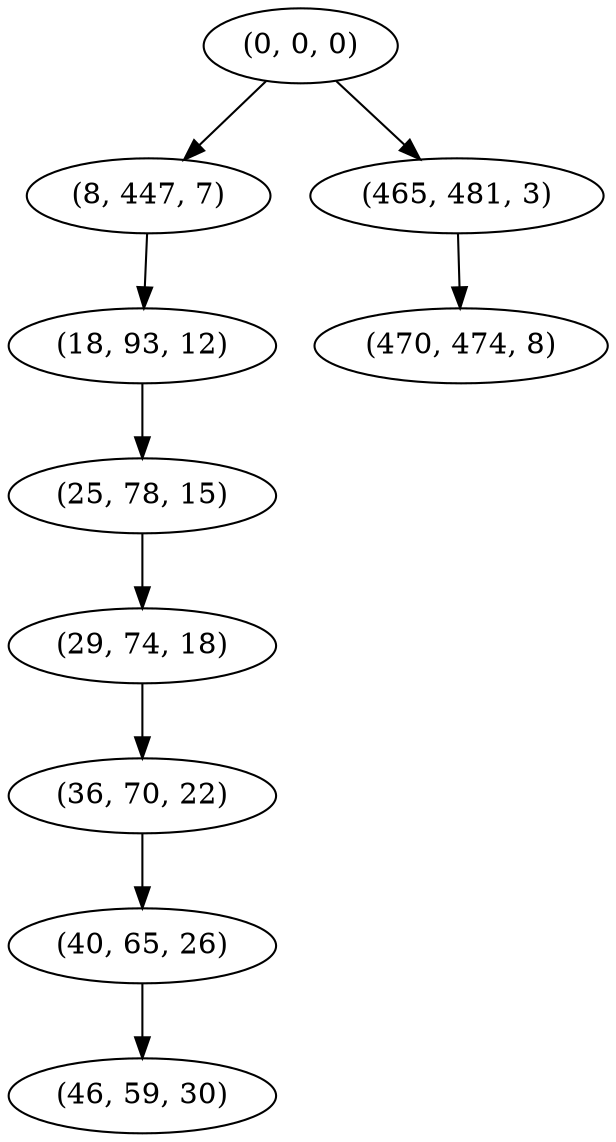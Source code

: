 digraph tree {
    "(0, 0, 0)";
    "(8, 447, 7)";
    "(18, 93, 12)";
    "(25, 78, 15)";
    "(29, 74, 18)";
    "(36, 70, 22)";
    "(40, 65, 26)";
    "(46, 59, 30)";
    "(465, 481, 3)";
    "(470, 474, 8)";
    "(0, 0, 0)" -> "(8, 447, 7)";
    "(0, 0, 0)" -> "(465, 481, 3)";
    "(8, 447, 7)" -> "(18, 93, 12)";
    "(18, 93, 12)" -> "(25, 78, 15)";
    "(25, 78, 15)" -> "(29, 74, 18)";
    "(29, 74, 18)" -> "(36, 70, 22)";
    "(36, 70, 22)" -> "(40, 65, 26)";
    "(40, 65, 26)" -> "(46, 59, 30)";
    "(465, 481, 3)" -> "(470, 474, 8)";
}
